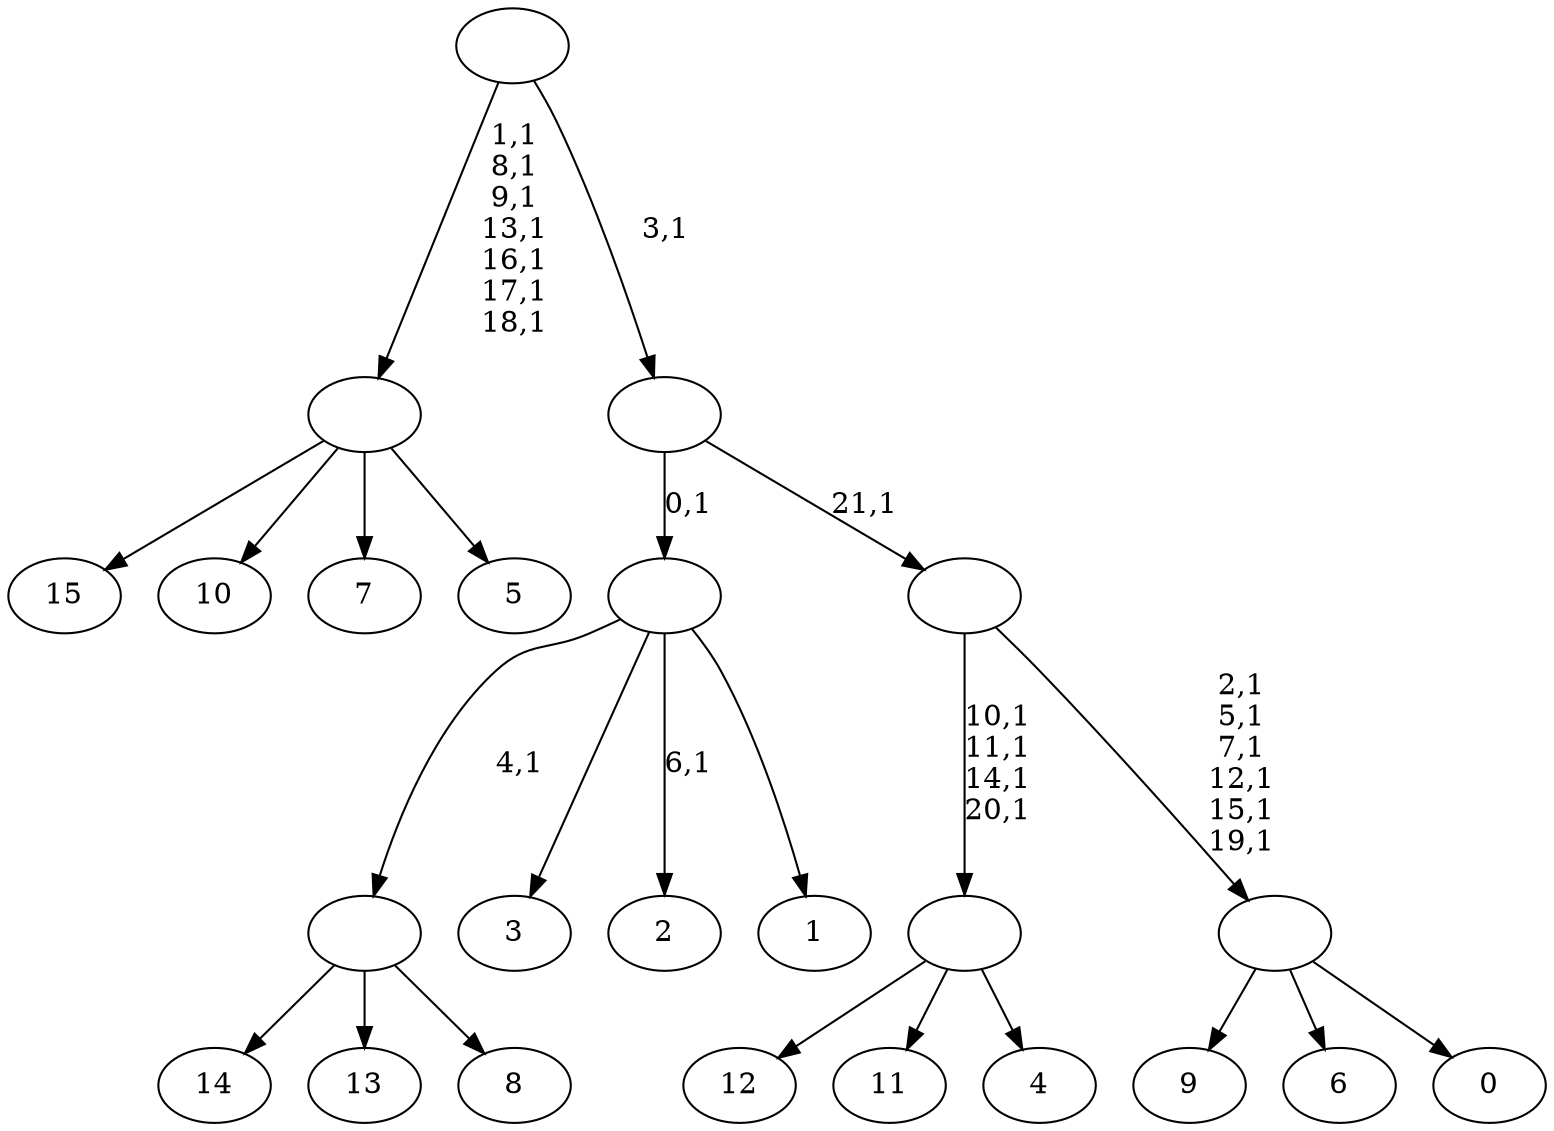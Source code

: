 digraph T {
	38 [label="15"]
	37 [label="14"]
	36 [label="13"]
	35 [label="12"]
	34 [label="11"]
	33 [label="10"]
	32 [label="9"]
	31 [label="8"]
	30 [label=""]
	29 [label="7"]
	28 [label="6"]
	27 [label="5"]
	26 [label=""]
	19 [label="4"]
	18 [label=""]
	14 [label="3"]
	13 [label="2"]
	11 [label="1"]
	10 [label=""]
	9 [label="0"]
	8 [label=""]
	2 [label=""]
	1 [label=""]
	0 [label=""]
	30 -> 37 [label=""]
	30 -> 36 [label=""]
	30 -> 31 [label=""]
	26 -> 38 [label=""]
	26 -> 33 [label=""]
	26 -> 29 [label=""]
	26 -> 27 [label=""]
	18 -> 35 [label=""]
	18 -> 34 [label=""]
	18 -> 19 [label=""]
	10 -> 13 [label="6,1"]
	10 -> 30 [label="4,1"]
	10 -> 14 [label=""]
	10 -> 11 [label=""]
	8 -> 32 [label=""]
	8 -> 28 [label=""]
	8 -> 9 [label=""]
	2 -> 8 [label="2,1\n5,1\n7,1\n12,1\n15,1\n19,1"]
	2 -> 18 [label="10,1\n11,1\n14,1\n20,1"]
	1 -> 10 [label="0,1"]
	1 -> 2 [label="21,1"]
	0 -> 26 [label="1,1\n8,1\n9,1\n13,1\n16,1\n17,1\n18,1"]
	0 -> 1 [label="3,1"]
}
